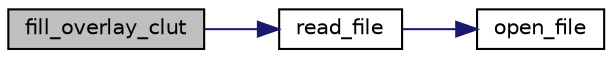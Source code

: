 digraph "fill_overlay_clut"
{
 // INTERACTIVE_SVG=YES
 // LATEX_PDF_SIZE
  bgcolor="transparent";
  edge [fontname="Helvetica",fontsize="10",labelfontname="Helvetica",labelfontsize="10"];
  node [fontname="Helvetica",fontsize="10",shape=record];
  rankdir="LR";
  Node1 [label="fill_overlay_clut",height=0.2,width=0.4,color="black", fillcolor="grey75", style="filled", fontcolor="black",tooltip=" "];
  Node1 -> Node2 [color="midnightblue",fontsize="10",style="solid",fontname="Helvetica"];
  Node2 [label="read_file",height=0.2,width=0.4,color="black",URL="$d9/dd6/overlay__cfg_8c.html#a9ba613e7f7d8c10786b32e2d6e97d5db",tooltip=" "];
  Node2 -> Node3 [color="midnightblue",fontsize="10",style="solid",fontname="Helvetica"];
  Node3 [label="open_file",height=0.2,width=0.4,color="black",URL="$d9/dd6/overlay__cfg_8c.html#acddde9d5800c5ef64de160b4c5b23e28",tooltip=" "];
}
